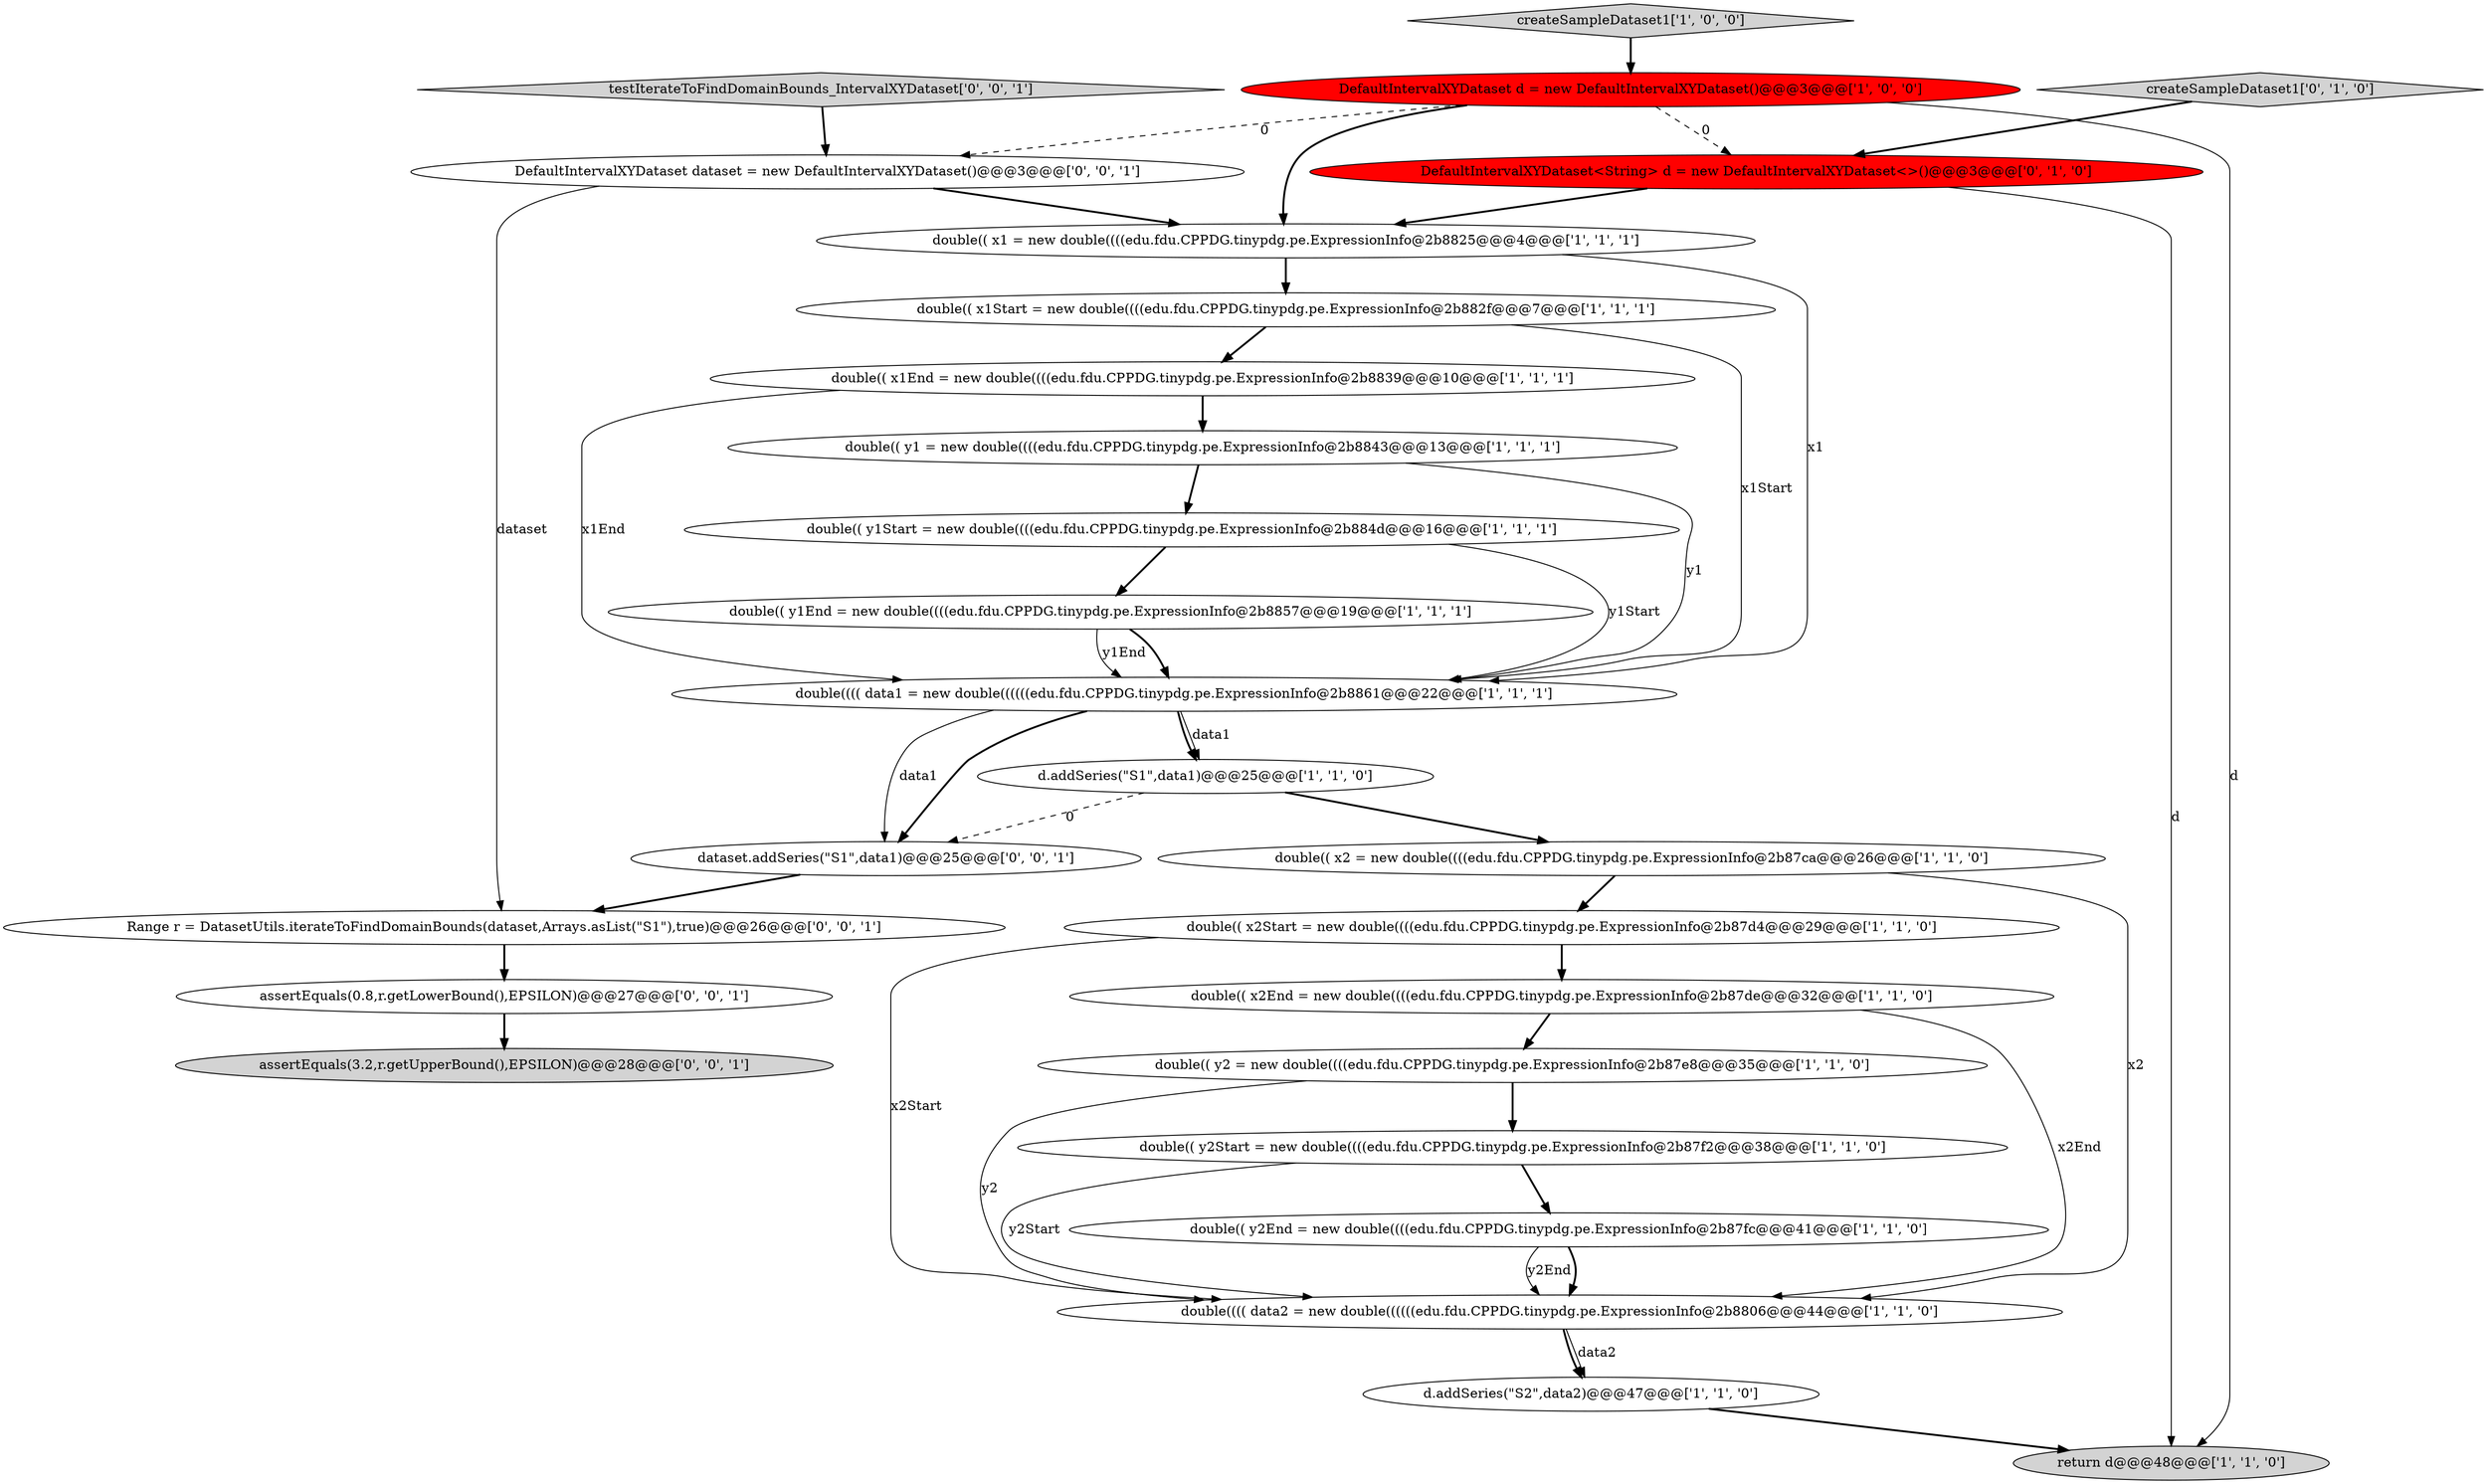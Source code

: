 digraph {
19 [style = filled, label = "DefaultIntervalXYDataset<String> d = new DefaultIntervalXYDataset<>()@@@3@@@['0', '1', '0']", fillcolor = red, shape = ellipse image = "AAA1AAABBB2BBB"];
21 [style = filled, label = "assertEquals(0.8,r.getLowerBound(),EPSILON)@@@27@@@['0', '0', '1']", fillcolor = white, shape = ellipse image = "AAA0AAABBB3BBB"];
2 [style = filled, label = "createSampleDataset1['1', '0', '0']", fillcolor = lightgray, shape = diamond image = "AAA0AAABBB1BBB"];
5 [style = filled, label = "d.addSeries(\"S2\",data2)@@@47@@@['1', '1', '0']", fillcolor = white, shape = ellipse image = "AAA0AAABBB1BBB"];
9 [style = filled, label = "double(( x1End = new double((((edu.fdu.CPPDG.tinypdg.pe.ExpressionInfo@2b8839@@@10@@@['1', '1', '1']", fillcolor = white, shape = ellipse image = "AAA0AAABBB1BBB"];
0 [style = filled, label = "double(( x2 = new double((((edu.fdu.CPPDG.tinypdg.pe.ExpressionInfo@2b87ca@@@26@@@['1', '1', '0']", fillcolor = white, shape = ellipse image = "AAA0AAABBB1BBB"];
11 [style = filled, label = "double(( x1 = new double((((edu.fdu.CPPDG.tinypdg.pe.ExpressionInfo@2b8825@@@4@@@['1', '1', '1']", fillcolor = white, shape = ellipse image = "AAA0AAABBB1BBB"];
18 [style = filled, label = "double(( y2Start = new double((((edu.fdu.CPPDG.tinypdg.pe.ExpressionInfo@2b87f2@@@38@@@['1', '1', '0']", fillcolor = white, shape = ellipse image = "AAA0AAABBB1BBB"];
25 [style = filled, label = "assertEquals(3.2,r.getUpperBound(),EPSILON)@@@28@@@['0', '0', '1']", fillcolor = lightgray, shape = ellipse image = "AAA0AAABBB3BBB"];
26 [style = filled, label = "dataset.addSeries(\"S1\",data1)@@@25@@@['0', '0', '1']", fillcolor = white, shape = ellipse image = "AAA0AAABBB3BBB"];
15 [style = filled, label = "double(((( data1 = new double((((((edu.fdu.CPPDG.tinypdg.pe.ExpressionInfo@2b8861@@@22@@@['1', '1', '1']", fillcolor = white, shape = ellipse image = "AAA0AAABBB1BBB"];
8 [style = filled, label = "double(( y1 = new double((((edu.fdu.CPPDG.tinypdg.pe.ExpressionInfo@2b8843@@@13@@@['1', '1', '1']", fillcolor = white, shape = ellipse image = "AAA0AAABBB1BBB"];
20 [style = filled, label = "createSampleDataset1['0', '1', '0']", fillcolor = lightgray, shape = diamond image = "AAA0AAABBB2BBB"];
1 [style = filled, label = "return d@@@48@@@['1', '1', '0']", fillcolor = lightgray, shape = ellipse image = "AAA0AAABBB1BBB"];
24 [style = filled, label = "Range r = DatasetUtils.iterateToFindDomainBounds(dataset,Arrays.asList(\"S1\"),true)@@@26@@@['0', '0', '1']", fillcolor = white, shape = ellipse image = "AAA0AAABBB3BBB"];
16 [style = filled, label = "double(( x1Start = new double((((edu.fdu.CPPDG.tinypdg.pe.ExpressionInfo@2b882f@@@7@@@['1', '1', '1']", fillcolor = white, shape = ellipse image = "AAA0AAABBB1BBB"];
23 [style = filled, label = "DefaultIntervalXYDataset dataset = new DefaultIntervalXYDataset()@@@3@@@['0', '0', '1']", fillcolor = white, shape = ellipse image = "AAA0AAABBB3BBB"];
17 [style = filled, label = "double(( y1End = new double((((edu.fdu.CPPDG.tinypdg.pe.ExpressionInfo@2b8857@@@19@@@['1', '1', '1']", fillcolor = white, shape = ellipse image = "AAA0AAABBB1BBB"];
22 [style = filled, label = "testIterateToFindDomainBounds_IntervalXYDataset['0', '0', '1']", fillcolor = lightgray, shape = diamond image = "AAA0AAABBB3BBB"];
10 [style = filled, label = "double(( x2End = new double((((edu.fdu.CPPDG.tinypdg.pe.ExpressionInfo@2b87de@@@32@@@['1', '1', '0']", fillcolor = white, shape = ellipse image = "AAA0AAABBB1BBB"];
13 [style = filled, label = "double(( y1Start = new double((((edu.fdu.CPPDG.tinypdg.pe.ExpressionInfo@2b884d@@@16@@@['1', '1', '1']", fillcolor = white, shape = ellipse image = "AAA0AAABBB1BBB"];
14 [style = filled, label = "double(((( data2 = new double((((((edu.fdu.CPPDG.tinypdg.pe.ExpressionInfo@2b8806@@@44@@@['1', '1', '0']", fillcolor = white, shape = ellipse image = "AAA0AAABBB1BBB"];
12 [style = filled, label = "d.addSeries(\"S1\",data1)@@@25@@@['1', '1', '0']", fillcolor = white, shape = ellipse image = "AAA0AAABBB1BBB"];
3 [style = filled, label = "double(( y2End = new double((((edu.fdu.CPPDG.tinypdg.pe.ExpressionInfo@2b87fc@@@41@@@['1', '1', '0']", fillcolor = white, shape = ellipse image = "AAA0AAABBB1BBB"];
4 [style = filled, label = "double(( x2Start = new double((((edu.fdu.CPPDG.tinypdg.pe.ExpressionInfo@2b87d4@@@29@@@['1', '1', '0']", fillcolor = white, shape = ellipse image = "AAA0AAABBB1BBB"];
7 [style = filled, label = "double(( y2 = new double((((edu.fdu.CPPDG.tinypdg.pe.ExpressionInfo@2b87e8@@@35@@@['1', '1', '0']", fillcolor = white, shape = ellipse image = "AAA0AAABBB1BBB"];
6 [style = filled, label = "DefaultIntervalXYDataset d = new DefaultIntervalXYDataset()@@@3@@@['1', '0', '0']", fillcolor = red, shape = ellipse image = "AAA1AAABBB1BBB"];
11->16 [style = bold, label=""];
4->10 [style = bold, label=""];
8->15 [style = solid, label="y1"];
18->3 [style = bold, label=""];
11->15 [style = solid, label="x1"];
15->26 [style = solid, label="data1"];
15->12 [style = solid, label="data1"];
2->6 [style = bold, label=""];
9->15 [style = solid, label="x1End"];
3->14 [style = bold, label=""];
7->14 [style = solid, label="y2"];
19->11 [style = bold, label=""];
21->25 [style = bold, label=""];
14->5 [style = solid, label="data2"];
9->8 [style = bold, label=""];
26->24 [style = bold, label=""];
12->0 [style = bold, label=""];
10->7 [style = bold, label=""];
22->23 [style = bold, label=""];
4->14 [style = solid, label="x2Start"];
15->26 [style = bold, label=""];
12->26 [style = dashed, label="0"];
5->1 [style = bold, label=""];
13->17 [style = bold, label=""];
18->14 [style = solid, label="y2Start"];
23->24 [style = solid, label="dataset"];
10->14 [style = solid, label="x2End"];
24->21 [style = bold, label=""];
6->1 [style = solid, label="d"];
0->4 [style = bold, label=""];
16->15 [style = solid, label="x1Start"];
13->15 [style = solid, label="y1Start"];
6->11 [style = bold, label=""];
6->19 [style = dashed, label="0"];
17->15 [style = bold, label=""];
7->18 [style = bold, label=""];
17->15 [style = solid, label="y1End"];
15->12 [style = bold, label=""];
3->14 [style = solid, label="y2End"];
23->11 [style = bold, label=""];
20->19 [style = bold, label=""];
19->1 [style = solid, label="d"];
16->9 [style = bold, label=""];
6->23 [style = dashed, label="0"];
8->13 [style = bold, label=""];
14->5 [style = bold, label=""];
0->14 [style = solid, label="x2"];
}
